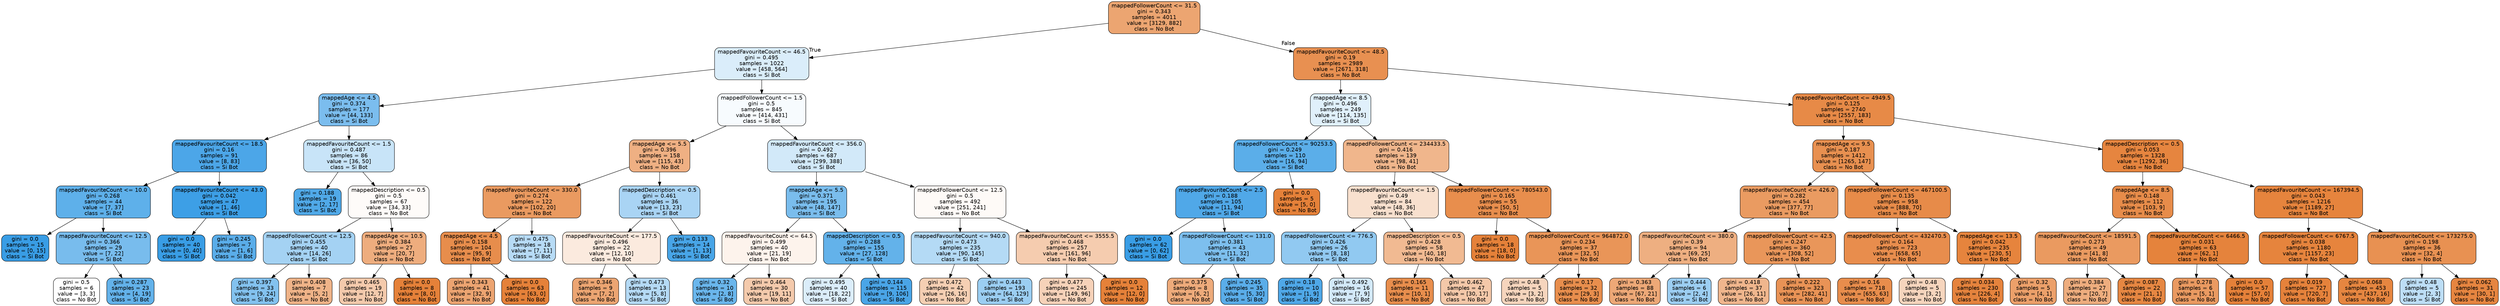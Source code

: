 digraph Tree {
node [shape=box, style="filled, rounded", color="black", fontname=helvetica] ;
edge [fontname=helvetica] ;
0 [label="mappedFollowerCount <= 31.5\ngini = 0.343\nsamples = 4011\nvalue = [3129, 882]\nclass = No Bot", fillcolor="#eca571"] ;
1 [label="mappedFavouriteCount <= 46.5\ngini = 0.495\nsamples = 1022\nvalue = [458, 564]\nclass = Si Bot", fillcolor="#daedfa"] ;
0 -> 1 [labeldistance=2.5, labelangle=45, headlabel="True"] ;
2 [label="mappedAge <= 4.5\ngini = 0.374\nsamples = 177\nvalue = [44, 133]\nclass = Si Bot", fillcolor="#7bbdee"] ;
1 -> 2 ;
3 [label="mappedFavouriteCount <= 18.5\ngini = 0.16\nsamples = 91\nvalue = [8, 83]\nclass = Si Bot", fillcolor="#4ca6e8"] ;
2 -> 3 ;
4 [label="mappedFavouriteCount <= 10.0\ngini = 0.268\nsamples = 44\nvalue = [7, 37]\nclass = Si Bot", fillcolor="#5eb0ea"] ;
3 -> 4 ;
5 [label="gini = 0.0\nsamples = 15\nvalue = [0, 15]\nclass = Si Bot", fillcolor="#399de5"] ;
4 -> 5 ;
6 [label="mappedFavouriteCount <= 12.5\ngini = 0.366\nsamples = 29\nvalue = [7, 22]\nclass = Si Bot", fillcolor="#78bced"] ;
4 -> 6 ;
7 [label="gini = 0.5\nsamples = 6\nvalue = [3, 3]\nclass = No Bot", fillcolor="#ffffff"] ;
6 -> 7 ;
8 [label="gini = 0.287\nsamples = 23\nvalue = [4, 19]\nclass = Si Bot", fillcolor="#63b2ea"] ;
6 -> 8 ;
9 [label="mappedFavouriteCount <= 43.0\ngini = 0.042\nsamples = 47\nvalue = [1, 46]\nclass = Si Bot", fillcolor="#3d9fe6"] ;
3 -> 9 ;
10 [label="gini = 0.0\nsamples = 40\nvalue = [0, 40]\nclass = Si Bot", fillcolor="#399de5"] ;
9 -> 10 ;
11 [label="gini = 0.245\nsamples = 7\nvalue = [1, 6]\nclass = Si Bot", fillcolor="#5aade9"] ;
9 -> 11 ;
12 [label="mappedFavouriteCount <= 1.5\ngini = 0.487\nsamples = 86\nvalue = [36, 50]\nclass = Si Bot", fillcolor="#c8e4f8"] ;
2 -> 12 ;
13 [label="gini = 0.188\nsamples = 19\nvalue = [2, 17]\nclass = Si Bot", fillcolor="#50a9e8"] ;
12 -> 13 ;
14 [label="mappedDescription <= 0.5\ngini = 0.5\nsamples = 67\nvalue = [34, 33]\nclass = No Bot", fillcolor="#fefbf9"] ;
12 -> 14 ;
15 [label="mappedFollowerCount <= 12.5\ngini = 0.455\nsamples = 40\nvalue = [14, 26]\nclass = Si Bot", fillcolor="#a4d2f3"] ;
14 -> 15 ;
16 [label="gini = 0.397\nsamples = 33\nvalue = [9, 24]\nclass = Si Bot", fillcolor="#83c2ef"] ;
15 -> 16 ;
17 [label="gini = 0.408\nsamples = 7\nvalue = [5, 2]\nclass = No Bot", fillcolor="#efb388"] ;
15 -> 17 ;
18 [label="mappedAge <= 10.5\ngini = 0.384\nsamples = 27\nvalue = [20, 7]\nclass = No Bot", fillcolor="#eead7e"] ;
14 -> 18 ;
19 [label="gini = 0.465\nsamples = 19\nvalue = [12, 7]\nclass = No Bot", fillcolor="#f4caac"] ;
18 -> 19 ;
20 [label="gini = 0.0\nsamples = 8\nvalue = [8, 0]\nclass = No Bot", fillcolor="#e58139"] ;
18 -> 20 ;
21 [label="mappedFollowerCount <= 1.5\ngini = 0.5\nsamples = 845\nvalue = [414, 431]\nclass = Si Bot", fillcolor="#f7fbfe"] ;
1 -> 21 ;
22 [label="mappedAge <= 5.5\ngini = 0.396\nsamples = 158\nvalue = [115, 43]\nclass = No Bot", fillcolor="#efb083"] ;
21 -> 22 ;
23 [label="mappedFavouriteCount <= 330.0\ngini = 0.274\nsamples = 122\nvalue = [102, 20]\nclass = No Bot", fillcolor="#ea9a60"] ;
22 -> 23 ;
24 [label="mappedAge <= 4.5\ngini = 0.158\nsamples = 104\nvalue = [95, 9]\nclass = No Bot", fillcolor="#e78d4c"] ;
23 -> 24 ;
25 [label="gini = 0.343\nsamples = 41\nvalue = [32, 9]\nclass = No Bot", fillcolor="#eca471"] ;
24 -> 25 ;
26 [label="gini = 0.0\nsamples = 63\nvalue = [63, 0]\nclass = No Bot", fillcolor="#e58139"] ;
24 -> 26 ;
27 [label="gini = 0.475\nsamples = 18\nvalue = [7, 11]\nclass = Si Bot", fillcolor="#b7dbf6"] ;
23 -> 27 ;
28 [label="mappedDescription <= 0.5\ngini = 0.461\nsamples = 36\nvalue = [13, 23]\nclass = Si Bot", fillcolor="#a9d4f4"] ;
22 -> 28 ;
29 [label="mappedFavouriteCount <= 177.5\ngini = 0.496\nsamples = 22\nvalue = [12, 10]\nclass = No Bot", fillcolor="#fbeade"] ;
28 -> 29 ;
30 [label="gini = 0.346\nsamples = 9\nvalue = [7, 2]\nclass = No Bot", fillcolor="#eca572"] ;
29 -> 30 ;
31 [label="gini = 0.473\nsamples = 13\nvalue = [5, 8]\nclass = Si Bot", fillcolor="#b5daf5"] ;
29 -> 31 ;
32 [label="gini = 0.133\nsamples = 14\nvalue = [1, 13]\nclass = Si Bot", fillcolor="#48a5e7"] ;
28 -> 32 ;
33 [label="mappedFavouriteCount <= 356.0\ngini = 0.492\nsamples = 687\nvalue = [299, 388]\nclass = Si Bot", fillcolor="#d2e9f9"] ;
21 -> 33 ;
34 [label="mappedAge <= 5.5\ngini = 0.371\nsamples = 195\nvalue = [48, 147]\nclass = Si Bot", fillcolor="#7abded"] ;
33 -> 34 ;
35 [label="mappedFavouriteCount <= 64.5\ngini = 0.499\nsamples = 40\nvalue = [21, 19]\nclass = No Bot", fillcolor="#fdf3ec"] ;
34 -> 35 ;
36 [label="gini = 0.32\nsamples = 10\nvalue = [2, 8]\nclass = Si Bot", fillcolor="#6ab6ec"] ;
35 -> 36 ;
37 [label="gini = 0.464\nsamples = 30\nvalue = [19, 11]\nclass = No Bot", fillcolor="#f4caac"] ;
35 -> 37 ;
38 [label="mappedDescription <= 0.5\ngini = 0.288\nsamples = 155\nvalue = [27, 128]\nclass = Si Bot", fillcolor="#63b2ea"] ;
34 -> 38 ;
39 [label="gini = 0.495\nsamples = 40\nvalue = [18, 22]\nclass = Si Bot", fillcolor="#dbedfa"] ;
38 -> 39 ;
40 [label="gini = 0.144\nsamples = 115\nvalue = [9, 106]\nclass = Si Bot", fillcolor="#4aa5e7"] ;
38 -> 40 ;
41 [label="mappedFollowerCount <= 12.5\ngini = 0.5\nsamples = 492\nvalue = [251, 241]\nclass = No Bot", fillcolor="#fefaf7"] ;
33 -> 41 ;
42 [label="mappedFavouriteCount <= 940.0\ngini = 0.473\nsamples = 235\nvalue = [90, 145]\nclass = Si Bot", fillcolor="#b4daf5"] ;
41 -> 42 ;
43 [label="gini = 0.472\nsamples = 42\nvalue = [26, 16]\nclass = No Bot", fillcolor="#f5cfb3"] ;
42 -> 43 ;
44 [label="gini = 0.443\nsamples = 193\nvalue = [64, 129]\nclass = Si Bot", fillcolor="#9bcef2"] ;
42 -> 44 ;
45 [label="mappedFavouriteCount <= 3555.5\ngini = 0.468\nsamples = 257\nvalue = [161, 96]\nclass = No Bot", fillcolor="#f5ccaf"] ;
41 -> 45 ;
46 [label="gini = 0.477\nsamples = 245\nvalue = [149, 96]\nclass = No Bot", fillcolor="#f6d2b9"] ;
45 -> 46 ;
47 [label="gini = 0.0\nsamples = 12\nvalue = [12, 0]\nclass = No Bot", fillcolor="#e58139"] ;
45 -> 47 ;
48 [label="mappedFavouriteCount <= 48.5\ngini = 0.19\nsamples = 2989\nvalue = [2671, 318]\nclass = No Bot", fillcolor="#e89051"] ;
0 -> 48 [labeldistance=2.5, labelangle=-45, headlabel="False"] ;
49 [label="mappedAge <= 8.5\ngini = 0.496\nsamples = 249\nvalue = [114, 135]\nclass = Si Bot", fillcolor="#e0f0fb"] ;
48 -> 49 ;
50 [label="mappedFollowerCount <= 90253.5\ngini = 0.249\nsamples = 110\nvalue = [16, 94]\nclass = Si Bot", fillcolor="#5baee9"] ;
49 -> 50 ;
51 [label="mappedFavouriteCount <= 2.5\ngini = 0.188\nsamples = 105\nvalue = [11, 94]\nclass = Si Bot", fillcolor="#50a8e8"] ;
50 -> 51 ;
52 [label="gini = 0.0\nsamples = 62\nvalue = [0, 62]\nclass = Si Bot", fillcolor="#399de5"] ;
51 -> 52 ;
53 [label="mappedFollowerCount <= 131.0\ngini = 0.381\nsamples = 43\nvalue = [11, 32]\nclass = Si Bot", fillcolor="#7dbfee"] ;
51 -> 53 ;
54 [label="gini = 0.375\nsamples = 8\nvalue = [6, 2]\nclass = No Bot", fillcolor="#eeab7b"] ;
53 -> 54 ;
55 [label="gini = 0.245\nsamples = 35\nvalue = [5, 30]\nclass = Si Bot", fillcolor="#5aade9"] ;
53 -> 55 ;
56 [label="gini = 0.0\nsamples = 5\nvalue = [5, 0]\nclass = No Bot", fillcolor="#e58139"] ;
50 -> 56 ;
57 [label="mappedFollowerCount <= 234433.5\ngini = 0.416\nsamples = 139\nvalue = [98, 41]\nclass = No Bot", fillcolor="#f0b68c"] ;
49 -> 57 ;
58 [label="mappedFavouriteCount <= 1.5\ngini = 0.49\nsamples = 84\nvalue = [48, 36]\nclass = No Bot", fillcolor="#f8e0ce"] ;
57 -> 58 ;
59 [label="mappedFollowerCount <= 776.5\ngini = 0.426\nsamples = 26\nvalue = [8, 18]\nclass = Si Bot", fillcolor="#91c9f1"] ;
58 -> 59 ;
60 [label="gini = 0.18\nsamples = 10\nvalue = [1, 9]\nclass = Si Bot", fillcolor="#4fa8e8"] ;
59 -> 60 ;
61 [label="gini = 0.492\nsamples = 16\nvalue = [7, 9]\nclass = Si Bot", fillcolor="#d3e9f9"] ;
59 -> 61 ;
62 [label="mappedDescription <= 0.5\ngini = 0.428\nsamples = 58\nvalue = [40, 18]\nclass = No Bot", fillcolor="#f1ba92"] ;
58 -> 62 ;
63 [label="gini = 0.165\nsamples = 11\nvalue = [10, 1]\nclass = No Bot", fillcolor="#e88e4d"] ;
62 -> 63 ;
64 [label="gini = 0.462\nsamples = 47\nvalue = [30, 17]\nclass = No Bot", fillcolor="#f4c8a9"] ;
62 -> 64 ;
65 [label="mappedFollowerCount <= 780543.0\ngini = 0.165\nsamples = 55\nvalue = [50, 5]\nclass = No Bot", fillcolor="#e88e4d"] ;
57 -> 65 ;
66 [label="gini = 0.0\nsamples = 18\nvalue = [18, 0]\nclass = No Bot", fillcolor="#e58139"] ;
65 -> 66 ;
67 [label="mappedFollowerCount <= 964872.0\ngini = 0.234\nsamples = 37\nvalue = [32, 5]\nclass = No Bot", fillcolor="#e99558"] ;
65 -> 67 ;
68 [label="gini = 0.48\nsamples = 5\nvalue = [3, 2]\nclass = No Bot", fillcolor="#f6d5bd"] ;
67 -> 68 ;
69 [label="gini = 0.17\nsamples = 32\nvalue = [29, 3]\nclass = No Bot", fillcolor="#e88e4d"] ;
67 -> 69 ;
70 [label="mappedFavouriteCount <= 4949.5\ngini = 0.125\nsamples = 2740\nvalue = [2557, 183]\nclass = No Bot", fillcolor="#e78a47"] ;
48 -> 70 ;
71 [label="mappedAge <= 9.5\ngini = 0.187\nsamples = 1412\nvalue = [1265, 147]\nclass = No Bot", fillcolor="#e89050"] ;
70 -> 71 ;
72 [label="mappedFavouriteCount <= 426.0\ngini = 0.282\nsamples = 454\nvalue = [377, 77]\nclass = No Bot", fillcolor="#ea9b61"] ;
71 -> 72 ;
73 [label="mappedFavouriteCount <= 380.0\ngini = 0.39\nsamples = 94\nvalue = [69, 25]\nclass = No Bot", fillcolor="#eeaf81"] ;
72 -> 73 ;
74 [label="gini = 0.363\nsamples = 88\nvalue = [67, 21]\nclass = No Bot", fillcolor="#eda877"] ;
73 -> 74 ;
75 [label="gini = 0.444\nsamples = 6\nvalue = [2, 4]\nclass = Si Bot", fillcolor="#9ccef2"] ;
73 -> 75 ;
76 [label="mappedFollowerCount <= 42.5\ngini = 0.247\nsamples = 360\nvalue = [308, 52]\nclass = No Bot", fillcolor="#e9965a"] ;
72 -> 76 ;
77 [label="gini = 0.418\nsamples = 37\nvalue = [26, 11]\nclass = No Bot", fillcolor="#f0b68d"] ;
76 -> 77 ;
78 [label="gini = 0.222\nsamples = 323\nvalue = [282, 41]\nclass = No Bot", fillcolor="#e99356"] ;
76 -> 78 ;
79 [label="mappedFollowerCount <= 467100.5\ngini = 0.135\nsamples = 958\nvalue = [888, 70]\nclass = No Bot", fillcolor="#e78b49"] ;
71 -> 79 ;
80 [label="mappedFollowerCount <= 432470.5\ngini = 0.164\nsamples = 723\nvalue = [658, 65]\nclass = No Bot", fillcolor="#e88d4d"] ;
79 -> 80 ;
81 [label="gini = 0.16\nsamples = 718\nvalue = [655, 63]\nclass = No Bot", fillcolor="#e88d4c"] ;
80 -> 81 ;
82 [label="gini = 0.48\nsamples = 5\nvalue = [3, 2]\nclass = No Bot", fillcolor="#f6d5bd"] ;
80 -> 82 ;
83 [label="mappedAge <= 13.5\ngini = 0.042\nsamples = 235\nvalue = [230, 5]\nclass = No Bot", fillcolor="#e6843d"] ;
79 -> 83 ;
84 [label="gini = 0.034\nsamples = 230\nvalue = [226, 4]\nclass = No Bot", fillcolor="#e5833d"] ;
83 -> 84 ;
85 [label="gini = 0.32\nsamples = 5\nvalue = [4, 1]\nclass = No Bot", fillcolor="#eca06a"] ;
83 -> 85 ;
86 [label="mappedDescription <= 0.5\ngini = 0.053\nsamples = 1328\nvalue = [1292, 36]\nclass = No Bot", fillcolor="#e6853f"] ;
70 -> 86 ;
87 [label="mappedAge <= 8.5\ngini = 0.148\nsamples = 112\nvalue = [103, 9]\nclass = No Bot", fillcolor="#e78c4a"] ;
86 -> 87 ;
88 [label="mappedFavouriteCount <= 18591.5\ngini = 0.273\nsamples = 49\nvalue = [41, 8]\nclass = No Bot", fillcolor="#ea9a60"] ;
87 -> 88 ;
89 [label="gini = 0.384\nsamples = 27\nvalue = [20, 7]\nclass = No Bot", fillcolor="#eead7e"] ;
88 -> 89 ;
90 [label="gini = 0.087\nsamples = 22\nvalue = [21, 1]\nclass = No Bot", fillcolor="#e68742"] ;
88 -> 90 ;
91 [label="mappedFavouriteCount <= 6466.5\ngini = 0.031\nsamples = 63\nvalue = [62, 1]\nclass = No Bot", fillcolor="#e5833c"] ;
87 -> 91 ;
92 [label="gini = 0.278\nsamples = 6\nvalue = [5, 1]\nclass = No Bot", fillcolor="#ea9a61"] ;
91 -> 92 ;
93 [label="gini = 0.0\nsamples = 57\nvalue = [57, 0]\nclass = No Bot", fillcolor="#e58139"] ;
91 -> 93 ;
94 [label="mappedFavouriteCount <= 167394.5\ngini = 0.043\nsamples = 1216\nvalue = [1189, 27]\nclass = No Bot", fillcolor="#e6843d"] ;
86 -> 94 ;
95 [label="mappedFollowerCount <= 6767.5\ngini = 0.038\nsamples = 1180\nvalue = [1157, 23]\nclass = No Bot", fillcolor="#e6843d"] ;
94 -> 95 ;
96 [label="gini = 0.019\nsamples = 727\nvalue = [720, 7]\nclass = No Bot", fillcolor="#e5823b"] ;
95 -> 96 ;
97 [label="gini = 0.068\nsamples = 453\nvalue = [437, 16]\nclass = No Bot", fillcolor="#e68640"] ;
95 -> 97 ;
98 [label="mappedFavouriteCount <= 173275.0\ngini = 0.198\nsamples = 36\nvalue = [32, 4]\nclass = No Bot", fillcolor="#e89152"] ;
94 -> 98 ;
99 [label="gini = 0.48\nsamples = 5\nvalue = [2, 3]\nclass = Si Bot", fillcolor="#bddef6"] ;
98 -> 99 ;
100 [label="gini = 0.062\nsamples = 31\nvalue = [30, 1]\nclass = No Bot", fillcolor="#e68540"] ;
98 -> 100 ;
}